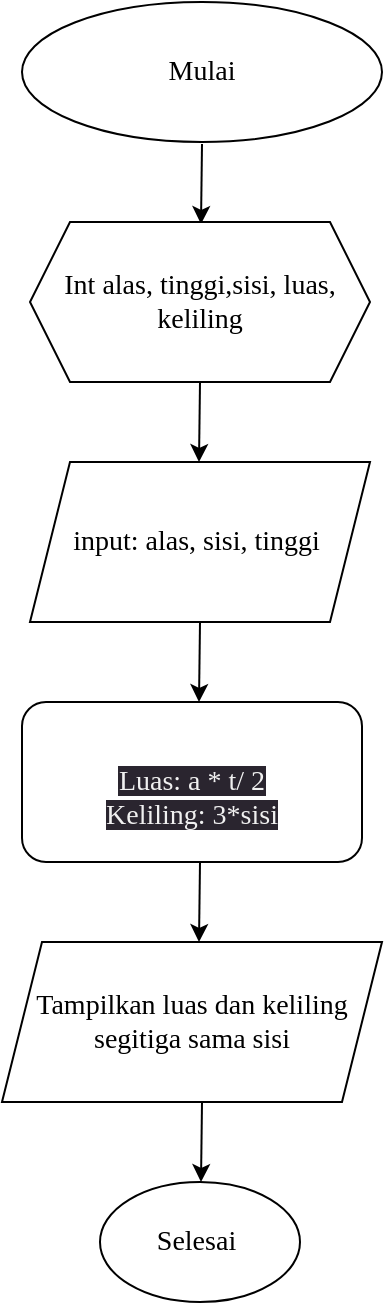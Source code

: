<mxfile>
    <diagram id="YLKmeF9tO2CeYqvFKBSU" name="Page-1">
        <mxGraphModel dx="576" dy="467" grid="1" gridSize="10" guides="1" tooltips="1" connect="1" arrows="1" fold="1" page="1" pageScale="1" pageWidth="850" pageHeight="1100" math="0" shadow="0">
            <root>
                <mxCell id="0"/>
                <mxCell id="1" parent="0"/>
                <mxCell id="2" value="Mulai" style="ellipse;whiteSpace=wrap;html=1;fontFamily=Times New Roman;fontSize=14;" parent="1" vertex="1">
                    <mxGeometry x="190" y="10" width="180" height="70" as="geometry"/>
                </mxCell>
                <mxCell id="3" value="" style="endArrow=classic;html=1;" parent="1" edge="1">
                    <mxGeometry width="50" height="50" relative="1" as="geometry">
                        <mxPoint x="280" y="81" as="sourcePoint"/>
                        <mxPoint x="279.5" y="121" as="targetPoint"/>
                        <Array as="points"/>
                    </mxGeometry>
                </mxCell>
                <mxCell id="4" value="Int alas, tinggi,sisi, luas, keliling" style="shape=hexagon;perimeter=hexagonPerimeter2;whiteSpace=wrap;html=1;fixedSize=1;fontFamily=Times New Roman;fontSize=14;" parent="1" vertex="1">
                    <mxGeometry x="194" y="120" width="170" height="80" as="geometry"/>
                </mxCell>
                <mxCell id="5" value="input: alas, sisi, tinggi&amp;nbsp;" style="shape=parallelogram;perimeter=parallelogramPerimeter;whiteSpace=wrap;html=1;fixedSize=1;fontFamily=Times New Roman;fontSize=14;" parent="1" vertex="1">
                    <mxGeometry x="194" y="240" width="170" height="80" as="geometry"/>
                </mxCell>
                <mxCell id="6" value="" style="endArrow=classic;html=1;" parent="1" edge="1">
                    <mxGeometry width="50" height="50" relative="1" as="geometry">
                        <mxPoint x="279" y="200" as="sourcePoint"/>
                        <mxPoint x="278.5" y="240" as="targetPoint"/>
                        <Array as="points"/>
                    </mxGeometry>
                </mxCell>
                <mxCell id="7" value="" style="endArrow=classic;html=1;" parent="1" edge="1">
                    <mxGeometry width="50" height="50" relative="1" as="geometry">
                        <mxPoint x="279" y="320" as="sourcePoint"/>
                        <mxPoint x="278.5" y="360" as="targetPoint"/>
                        <Array as="points"/>
                    </mxGeometry>
                </mxCell>
                <mxCell id="8" value="&lt;br&gt;&lt;span style=&quot;color: rgb(240, 240, 240); font-family: &amp;quot;Times New Roman&amp;quot;; font-size: 14px; font-style: normal; font-variant-ligatures: normal; font-variant-caps: normal; font-weight: 400; letter-spacing: normal; orphans: 2; text-align: center; text-indent: 0px; text-transform: none; widows: 2; word-spacing: 0px; -webkit-text-stroke-width: 0px; background-color: rgb(42, 37, 47); text-decoration-thickness: initial; text-decoration-style: initial; text-decoration-color: initial; float: none; display: inline !important;&quot;&gt;Luas: a * t/ 2&lt;br&gt;Keliling: 3*sisi&lt;/span&gt;" style="rounded=1;whiteSpace=wrap;html=1;fontFamily=Times New Roman;fontSize=14;" parent="1" vertex="1">
                    <mxGeometry x="190" y="360" width="170" height="80" as="geometry"/>
                </mxCell>
                <mxCell id="9" value="Tampilkan luas dan keliling&lt;br&gt;segitiga sama sisi" style="shape=parallelogram;perimeter=parallelogramPerimeter;whiteSpace=wrap;html=1;fixedSize=1;fontFamily=Times New Roman;fontSize=14;" parent="1" vertex="1">
                    <mxGeometry x="180" y="480" width="190" height="80" as="geometry"/>
                </mxCell>
                <mxCell id="10" value="Selesai&amp;nbsp;" style="ellipse;whiteSpace=wrap;html=1;fontFamily=Times New Roman;fontSize=14;" parent="1" vertex="1">
                    <mxGeometry x="229" y="600" width="100" height="60" as="geometry"/>
                </mxCell>
                <mxCell id="11" value="" style="endArrow=classic;html=1;" parent="1" edge="1">
                    <mxGeometry width="50" height="50" relative="1" as="geometry">
                        <mxPoint x="279" y="440" as="sourcePoint"/>
                        <mxPoint x="278.5" y="480" as="targetPoint"/>
                        <Array as="points"/>
                    </mxGeometry>
                </mxCell>
                <mxCell id="12" value="" style="endArrow=classic;html=1;" parent="1" edge="1">
                    <mxGeometry width="50" height="50" relative="1" as="geometry">
                        <mxPoint x="280" y="560" as="sourcePoint"/>
                        <mxPoint x="279.5" y="600" as="targetPoint"/>
                        <Array as="points"/>
                    </mxGeometry>
                </mxCell>
            </root>
        </mxGraphModel>
    </diagram>
</mxfile>